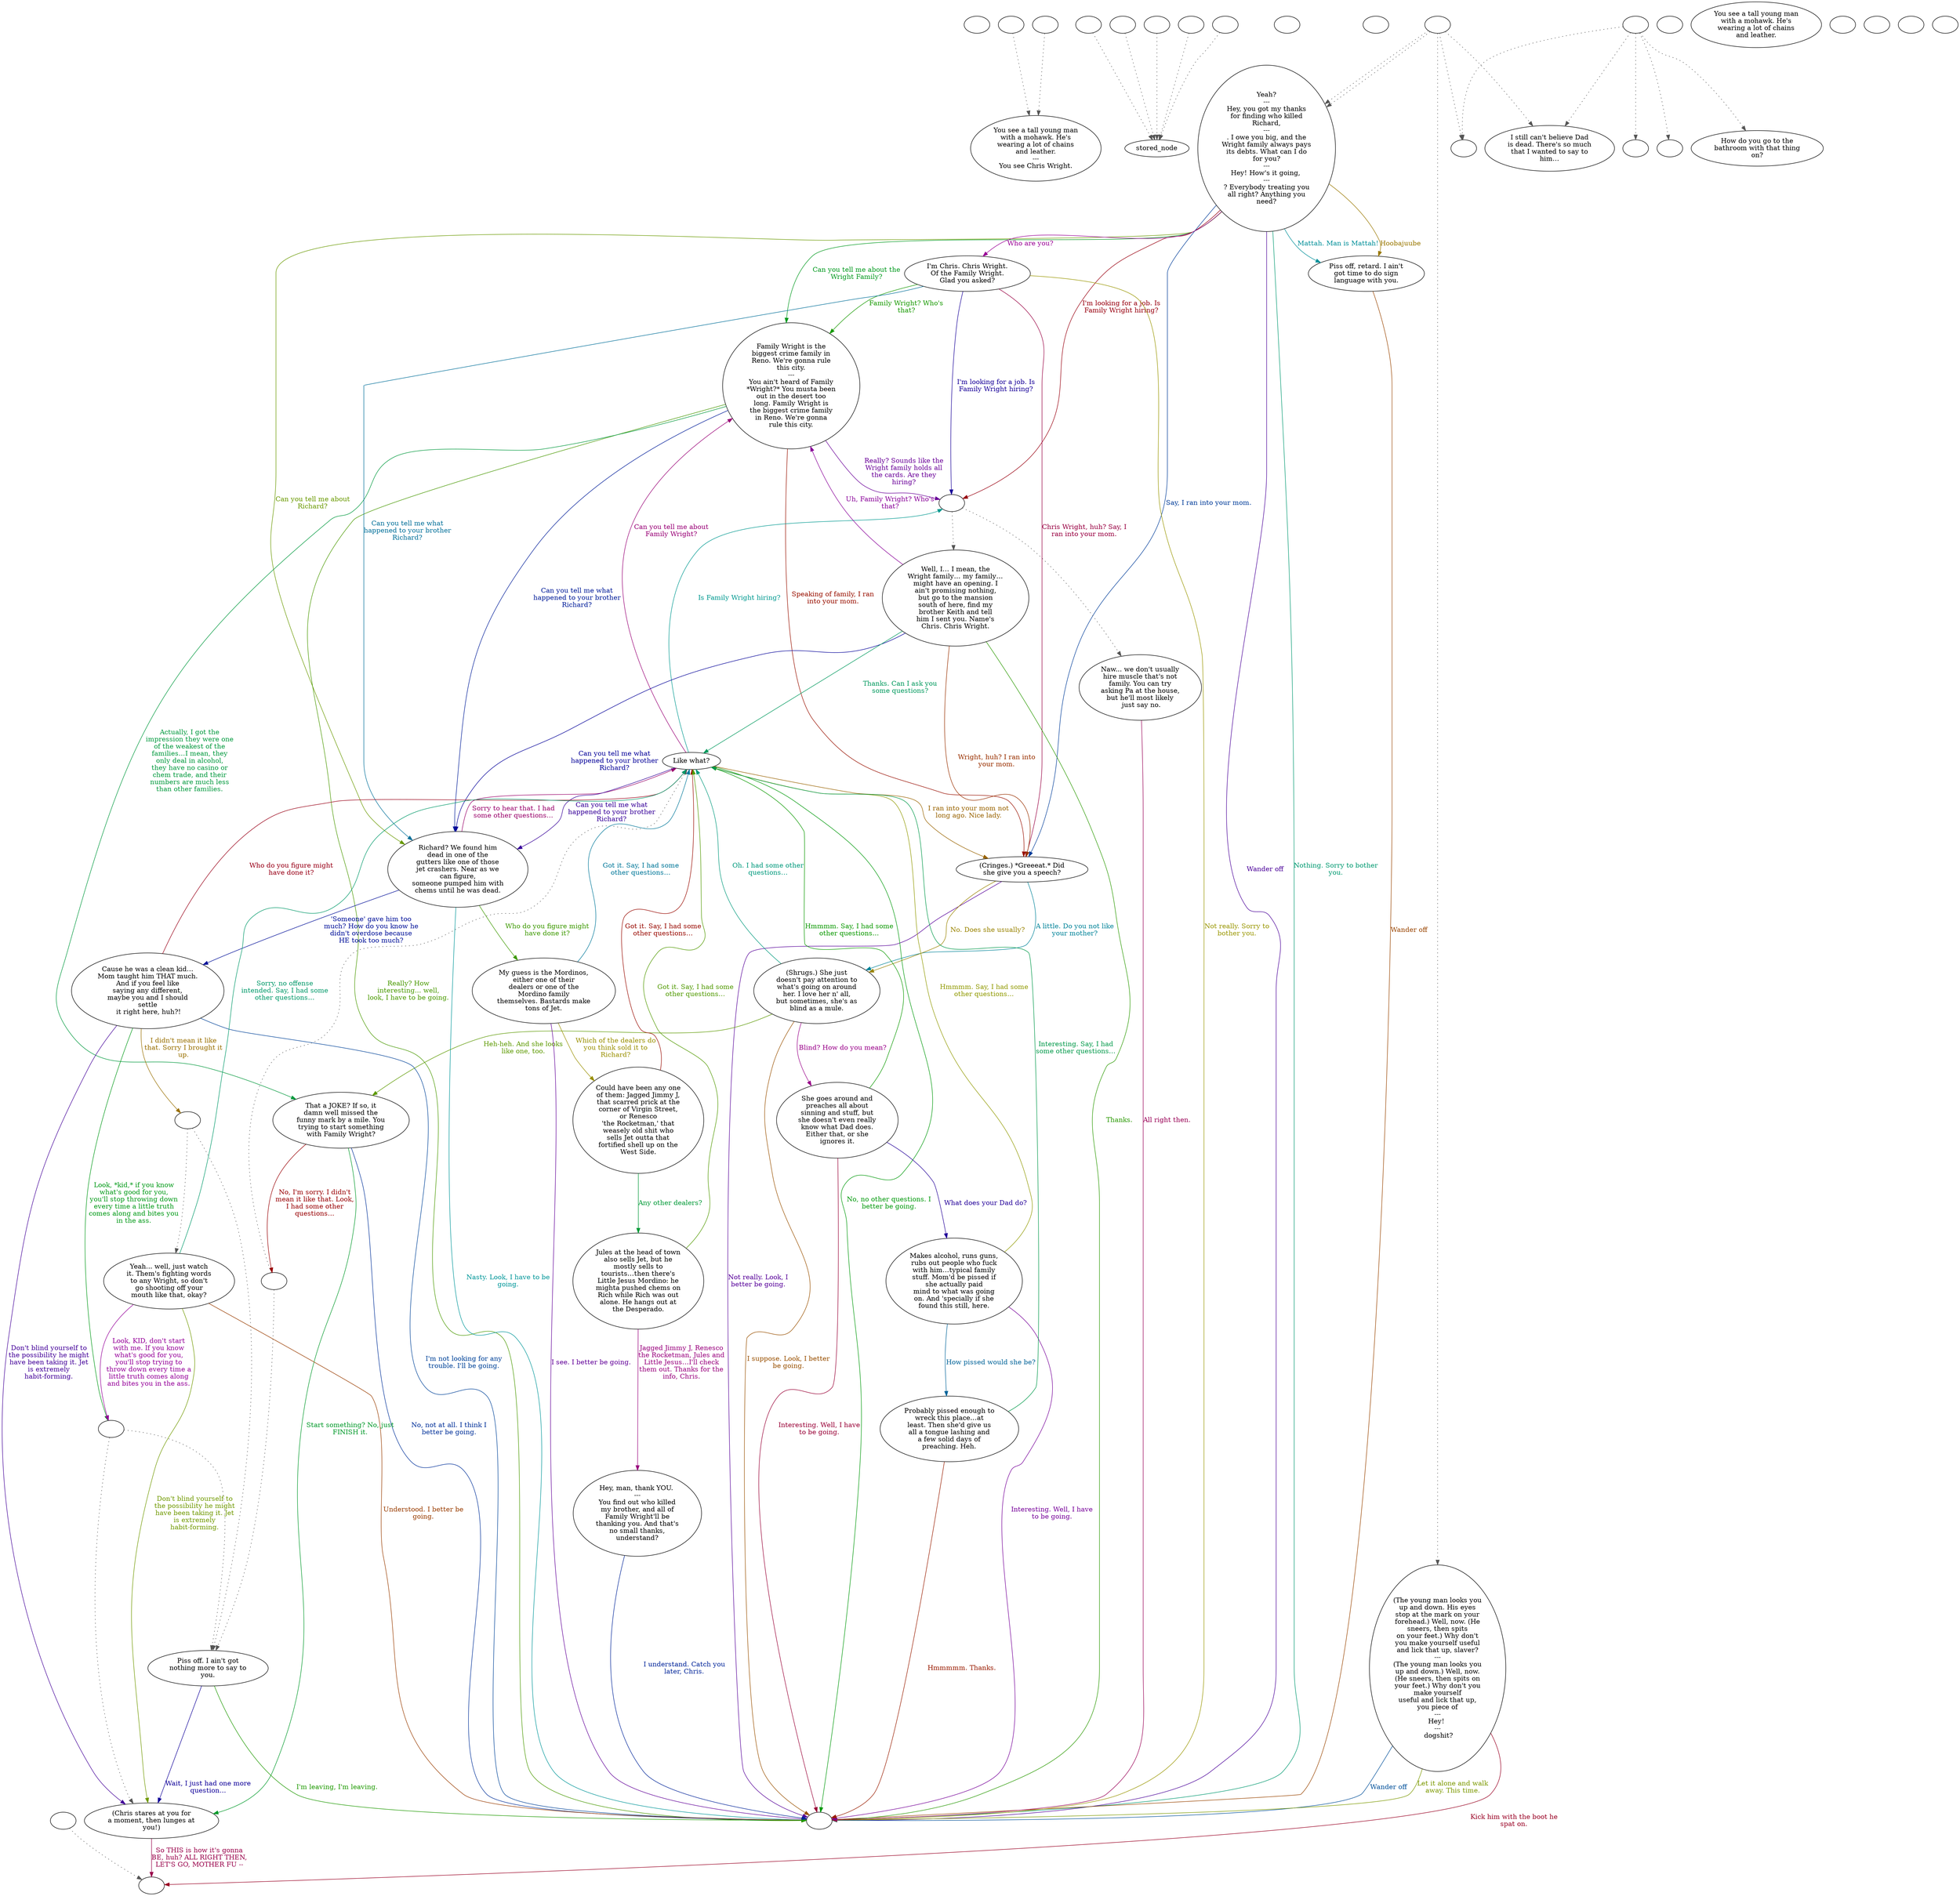 digraph ncChrWri {
  "checkPartyMembersNearDoor" [style=filled       fillcolor="#FFFFFF"       color="#000000"]
  "checkPartyMembersNearDoor" [label=""]
  "ChooseFromList" [style=filled       fillcolor="#FFFFFF"       color="#000000"]
  "ChooseFromList" [label="You see a tall young man\nwith a mohawk. He's\nwearing a lot of chains\nand leather.\n---\nYou see Chris Wright."]
  "CLICK_PREV" [style=filled       fillcolor="#FFFFFF"       color="#000000"]
  "CLICK_PREV" -> "ChooseFromList" [style=dotted color="#555555"]
  "CLICK_PREV" [label=""]
  "CLICK_0" [style=filled       fillcolor="#FFFFFF"       color="#000000"]
  "CLICK_0" -> "stored_node" [style=dotted color="#555555"]
  "CLICK_0" [label=""]
  "CLICK_1" [style=filled       fillcolor="#FFFFFF"       color="#000000"]
  "CLICK_1" -> "stored_node" [style=dotted color="#555555"]
  "CLICK_1" [label=""]
  "CLICK_2" [style=filled       fillcolor="#FFFFFF"       color="#000000"]
  "CLICK_2" -> "stored_node" [style=dotted color="#555555"]
  "CLICK_2" [label=""]
  "CLICK_3" [style=filled       fillcolor="#FFFFFF"       color="#000000"]
  "CLICK_3" -> "stored_node" [style=dotted color="#555555"]
  "CLICK_3" [label=""]
  "CLICK_4" [style=filled       fillcolor="#FFFFFF"       color="#000000"]
  "CLICK_4" -> "stored_node" [style=dotted color="#555555"]
  "CLICK_4" [label=""]
  "CLICK_MORE" [style=filled       fillcolor="#FFFFFF"       color="#000000"]
  "CLICK_MORE" -> "ChooseFromList" [style=dotted color="#555555"]
  "CLICK_MORE" [label=""]
  "start" [style=filled       fillcolor="#FFFFFF"       color="#000000"]
  "start" [label=""]
  "critter_p_proc" [style=filled       fillcolor="#FFFFFF"       color="#000000"]
  "critter_p_proc" [label=""]
  "pickup_p_proc" [style=filled       fillcolor="#FFFFFF"       color="#000000"]
  "pickup_p_proc" -> "Node998" [style=dotted color="#555555"]
  "pickup_p_proc" [label=""]
  "talk_p_proc" [style=filled       fillcolor="#FFFFFF"       color="#000000"]
  "talk_p_proc" -> "Node005" [style=dotted color="#555555"]
  "talk_p_proc" -> "Node004" [style=dotted color="#555555"]
  "talk_p_proc" -> "Node006" [style=dotted color="#555555"]
  "talk_p_proc" -> "Node011" [style=dotted color="#555555"]
  "talk_p_proc" -> "Node006" [style=dotted color="#555555"]
  "talk_p_proc" [label=""]
  "destroy_p_proc" [style=filled       fillcolor="#FFFFFF"       color="#000000"]
  "destroy_p_proc" [label=""]
  "look_at_p_proc" [style=filled       fillcolor="#FFFFFF"       color="#000000"]
  "look_at_p_proc" [label="You see a tall young man\nwith a mohawk. He's\nwearing a lot of chains\nand leather."]
  "description_p_proc" [style=filled       fillcolor="#FFFFFF"       color="#000000"]
  "description_p_proc" [label=""]
  "use_skill_on_p_proc" [style=filled       fillcolor="#FFFFFF"       color="#000000"]
  "use_skill_on_p_proc" [label=""]
  "damage_p_proc" [style=filled       fillcolor="#FFFFFF"       color="#000000"]
  "damage_p_proc" [label=""]
  "map_enter_p_proc" [style=filled       fillcolor="#FFFFFF"       color="#000000"]
  "map_enter_p_proc" [label=""]
  "timed_event_p_proc" [style=filled       fillcolor="#FFFFFF"       color="#000000"]
  "timed_event_p_proc" -> "Node005" [style=dotted color="#555555"]
  "timed_event_p_proc" -> "Node001" [style=dotted color="#555555"]
  "timed_event_p_proc" -> "Node004" [style=dotted color="#555555"]
  "timed_event_p_proc" -> "Node002" [style=dotted color="#555555"]
  "timed_event_p_proc" -> "Node003" [style=dotted color="#555555"]
  "timed_event_p_proc" [label=""]
  "Node998" [style=filled       fillcolor="#FFFFFF"       color="#000000"]
  "Node998" [label=""]
  "Node999" [style=filled       fillcolor="#FFFFFF"       color="#000000"]
  "Node999" [label=""]
  "Node001" [style=filled       fillcolor="#FFFFFF"       color="#000000"]
  "Node001" [label=""]
  "Node002" [style=filled       fillcolor="#FFFFFF"       color="#000000"]
  "Node002" [label="How do you go to the\nbathroom with that thing\non?"]
  "Node003" [style=filled       fillcolor="#FFFFFF"       color="#000000"]
  "Node003" [label=""]
  "Node004" [style=filled       fillcolor="#FFFFFF"       color="#000000"]
  "Node004" [label="I still can't believe Dad\nis dead. There's so much\nthat I wanted to say to\nhim…"]
  "Node005" [style=filled       fillcolor="#FFFFFF"       color="#000000"]
  "Node005" [label=""]
  "Node006" [style=filled       fillcolor="#FFFFFF"       color="#000000"]
  "Node006" [label="Yeah?\n---\nHey, you got my thanks\nfor finding who killed\nRichard,\n---\n. I owe you big, and the\nWright family always pays\nits debts. What can I do\nfor you?\n---\nHey! How's it going, \n---\n? Everybody treating you\nall right? Anything you\nneed?"]
  "Node006" -> "Node007" [label="Mattah. Man is Mattah!" color="#008F99" fontcolor="#008F99"]
  "Node006" -> "Node007" [label="Hoobajuube" color="#997700" fontcolor="#997700"]
  "Node006" -> "Node999" [label="Wander off" color="#4A0099" fontcolor="#4A0099"]
  "Node006" -> "Node009" [label="Can you tell me about the\nWright Family?" color="#00991D" fontcolor="#00991D"]
  "Node006" -> "Node990" [label="I'm looking for a job. Is\nFamily Wright hiring?" color="#99000F" fontcolor="#99000F"]
  "Node006" -> "Node014" [label="Say, I ran into your mom." color="#003C99" fontcolor="#003C99"]
  "Node006" -> "Node020" [label="Can you tell me about\nRichard?" color="#699900" fontcolor="#699900"]
  "Node006" -> "Node008" [label="Who are you?" color="#990095" fontcolor="#990095"]
  "Node006" -> "Node999" [label="Nothing. Sorry to bother\nyou." color="#009970" fontcolor="#009970"]
  "Node007" [style=filled       fillcolor="#FFFFFF"       color="#000000"]
  "Node007" [label="Piss off, retard. I ain't\ngot time to do sign\nlanguage with you."]
  "Node007" -> "Node999" [label="Wander off" color="#994400" fontcolor="#994400"]
  "Node008" [style=filled       fillcolor="#FFFFFF"       color="#000000"]
  "Node008" [label="I'm Chris. Chris Wright.\nOf the Family Wright.\nGlad you asked?"]
  "Node008" -> "Node990" [label="I'm looking for a job. Is\nFamily Wright hiring?" color="#170099" fontcolor="#170099"]
  "Node008" -> "Node009" [label="Family Wright? Who's\nthat?" color="#169900" fontcolor="#169900"]
  "Node008" -> "Node014" [label="Chris Wright, huh? Say, I\nran into your mom." color="#990042" fontcolor="#990042"]
  "Node008" -> "Node020" [label="Can you tell me what\nhappened to your brother\nRichard?" color="#006F99" fontcolor="#006F99"]
  "Node008" -> "Node999" [label="Not really. Sorry to\nbother you." color="#999600" fontcolor="#999600"]
  "Node009" [style=filled       fillcolor="#FFFFFF"       color="#000000"]
  "Node009" [label="Family Wright is the\nbiggest crime family in\nReno. We're gonna rule\nthis city.\n---\nYou ain't heard of Family\n*Wright?* You musta been\nout in the desert too\nlong. Family Wright is\nthe biggest crime family\nin Reno. We're gonna\nrule this city."]
  "Node009" -> "Node990" [label="Really? Sounds like the\nWright family holds all\nthe cards. Are they\nhiring?" color="#6A0099" fontcolor="#6A0099"]
  "Node009" -> "Node015" [label="Actually, I got the\nimpression they were one\nof the weakest of the\nfamilies…I mean, they\nonly deal in alcohol,\nthey have no casino or\nchem trade, and their\nnumbers are much less\nthan other families." color="#00993D" fontcolor="#00993D"]
  "Node009" -> "Node014" [label="Speaking of family, I ran\ninto your mom." color="#991000" fontcolor="#991000"]
  "Node009" -> "Node020" [label="Can you tell me what\nhappened to your brother\nRichard?" color="#001C99" fontcolor="#001C99"]
  "Node009" -> "Node999" [label="Really? How\ninteresting... well,\nlook, I have to be going." color="#499900" fontcolor="#499900"]
  "Node010" [style=filled       fillcolor="#FFFFFF"       color="#000000"]
  "Node010" [label="Like what?"]
  "Node010" -> "Node009" [label="Can you tell me about\nFamily Wright?" color="#990076" fontcolor="#990076"]
  "Node010" -> "Node990" [label="Is Family Wright hiring?" color="#009990" fontcolor="#009990"]
  "Node010" -> "Node014" [label="I ran into your mom not\nlong ago. Nice lady." color="#996300" fontcolor="#996300"]
  "Node010" -> "Node020" [label="Can you tell me what\nhappened to your brother\nRichard?" color="#360099" fontcolor="#360099"]
  "Node010" -> "Node999" [label="No, no other questions. I\nbetter be going." color="#00990A" fontcolor="#00990A"]
  "Node011" [style=filled       fillcolor="#FFFFFF"       color="#000000"]
  "Node011" [label="(The young man looks you\nup and down. His eyes\nstop at the mark on your\nforehead.) Well, now. (He\nsneers, then spits\non your feet.) Why don't\nyou make yourself useful\nand lick that up, slaver?\n---\n(The young man looks you\nup and down.) Well, now.\n(He sneers, then spits on\nyour feet.) Why don't you\nmake yourself\nuseful and lick that up,\nyou piece of\n---\nHey! \n---\n dogshit?"]
  "Node011" -> "Node998" [label="Kick him with the boot he\nspat on." color="#990023" fontcolor="#990023"]
  "Node011" -> "Node999" [label="Wander off" color="#004F99" fontcolor="#004F99"]
  "Node011" -> "Node999" [label="Let it alone and walk\naway. This time." color="#7C9900" fontcolor="#7C9900"]
  "Node012" [style=filled       fillcolor="#FFFFFF"       color="#000000"]
  "Node012" [label="Well, I… I mean, the\nWright family… my family…\nmight have an opening. I\nain't promising nothing,\nbut go to the mansion\nsouth of here, find my\nbrother Keith and tell\nhim I sent you. Name's\nChris. Chris Wright."]
  "Node012" -> "Node009" [label="Uh, Family Wright? Who's\nthat?" color="#890099" fontcolor="#890099"]
  "Node012" -> "Node010" [label="Thanks. Can I ask you\nsome questions?" color="#00995D" fontcolor="#00995D"]
  "Node012" -> "Node014" [label="Wright, huh? I ran into\nyour mom." color="#993000" fontcolor="#993000"]
  "Node012" -> "Node020" [label="Can you tell me what\nhappened to your brother\nRichard?" color="#030099" fontcolor="#030099"]
  "Node012" -> "Node999" [label="Thanks." color="#299900" fontcolor="#299900"]
  "Node013" [style=filled       fillcolor="#FFFFFF"       color="#000000"]
  "Node013" [label="Naw... we don't usually\nhire muscle that's not\nfamily. You can try\nasking Pa at the house,\nbut he'll most likely\n just say no."]
  "Node013" -> "Node999" [label="All right then." color="#990056" fontcolor="#990056"]
  "Node014" [style=filled       fillcolor="#FFFFFF"       color="#000000"]
  "Node014" [label="(Cringes.) *Greeeat.* Did\nshe give you a speech?"]
  "Node014" -> "Node016" [label="A little. Do you not like\nyour mother?" color="#008399" fontcolor="#008399"]
  "Node014" -> "Node016" [label="No. Does she usually?" color="#998300" fontcolor="#998300"]
  "Node014" -> "Node999" [label="Not really. Look, I\nbetter be going." color="#560099" fontcolor="#560099"]
  "Node015" [style=filled       fillcolor="#FFFFFF"       color="#000000"]
  "Node015" [label="That a JOKE? If so, it\ndamn well missed the\nfunny mark by a mile. You\ntrying to start something\nwith Family Wright?"]
  "Node015" -> "Node024" [label="Start something? No, just\nFINISH it." color="#009929" fontcolor="#009929"]
  "Node015" -> "Node989" [label="No, I'm sorry. I didn't\nmean it like that. Look,\nI had some other\nquestions…" color="#990003" fontcolor="#990003"]
  "Node015" -> "Node999" [label="No, not at all. I think I\nbetter be going." color="#003099" fontcolor="#003099"]
  "Node016" [style=filled       fillcolor="#FFFFFF"       color="#000000"]
  "Node016" [label="(Shrugs.) She just\ndoesn't pay attention to\nwhat's going on around\nher. I love her n' all,\nbut sometimes, she's as\nblind as a mule."]
  "Node016" -> "Node015" [label="Heh-heh. And she looks\nlike one, too." color="#5C9900" fontcolor="#5C9900"]
  "Node016" -> "Node017" [label="Blind? How do you mean?" color="#990089" fontcolor="#990089"]
  "Node016" -> "Node010" [label="Oh. I had some other\nquestions…" color="#00997C" fontcolor="#00997C"]
  "Node016" -> "Node999" [label="I suppose. Look, I better\nbe going." color="#995000" fontcolor="#995000"]
  "Node017" [style=filled       fillcolor="#FFFFFF"       color="#000000"]
  "Node017" [label="She goes around and\npreaches all about\nsinning and stuff, but\nshe doesn't even really\nknow what Dad does.\nEither that, or she\nignores it."]
  "Node017" -> "Node018" [label="What does your Dad do?" color="#230099" fontcolor="#230099"]
  "Node017" -> "Node010" [label="Hmmmm. Say, I had some\nother questions…" color="#0A9900" fontcolor="#0A9900"]
  "Node017" -> "Node999" [label="Interesting. Well, I have\nto be going." color="#990036" fontcolor="#990036"]
  "Node018" [style=filled       fillcolor="#FFFFFF"       color="#000000"]
  "Node018" [label="Makes alcohol, runs guns,\nrubs out people who fuck\nwith him…typical family\nstuff. Mom'd be pissed if\nshe actually paid\nmind to what was going\non. And 'specially if she\nfound this still, here."]
  "Node018" -> "Node019" [label="How pissed would she be?" color="#006399" fontcolor="#006399"]
  "Node018" -> "Node010" [label="Hmmmm. Say, I had some\nother questions…" color="#909900" fontcolor="#909900"]
  "Node018" -> "Node999" [label="Interesting. Well, I have\nto be going." color="#760099" fontcolor="#760099"]
  "Node019" [style=filled       fillcolor="#FFFFFF"       color="#000000"]
  "Node019" [label="Probably pissed enough to\nwreck this place…at\nleast. Then she'd give us\nall a tongue lashing and\na few solid days of\n preaching. Heh. "]
  "Node019" -> "Node010" [label="Interesting. Say, I had\nsome other questions…" color="#009949" fontcolor="#009949"]
  "Node019" -> "Node999" [label="Hmmmmm. Thanks. " color="#991C00" fontcolor="#991C00"]
  "Node020" [style=filled       fillcolor="#FFFFFF"       color="#000000"]
  "Node020" [label="Richard? We found him\ndead in one of the\ngutters like one of those\njet crashers. Near as we\ncan figure,\nsomeone pumped him with\nchems until he was dead."]
  "Node020" -> "Node021" [label="'Someone' gave him too\nmuch? How do you know he\ndidn't overdose because\nHE took too much?" color="#001099" fontcolor="#001099"]
  "Node020" -> "Node025" [label="Who do you figure might\nhave done it?" color="#3D9900" fontcolor="#3D9900"]
  "Node020" -> "Node010" [label="Sorry to hear that. I had\nsome other questions…" color="#99006A" fontcolor="#99006A"]
  "Node020" -> "Node999" [label="Nasty. Look, I have to be\ngoing." color="#009699" fontcolor="#009699"]
  "Node021" [style=filled       fillcolor="#FFFFFF"       color="#000000"]
  "Node021" [label="Cause he was a clean kid…\nMom taught him THAT much.\nAnd if you feel like\nsaying any different,\nmaybe you and I should\nsettle\n it right here, huh?!"]
  "Node021" -> "Node988" [label="I didn't mean it like\nthat. Sorry I brought it\nup." color="#996F00" fontcolor="#996F00"]
  "Node021" -> "Node024" [label="Don't blind yourself to\nthe possibility he might\nhave been taking it. Jet\nis extremely\nhabit-forming." color="#430099" fontcolor="#430099"]
  "Node021" -> "Node987" [label="Look, *kid,* if you know\nwhat's good for you,\nyou'll stop throwing down\nevery time a little truth\ncomes along and bites you\nin the ass." color="#009916" fontcolor="#009916"]
  "Node021" -> "Node010" [label="Who do you figure might\nhave done it?" color="#990017" fontcolor="#990017"]
  "Node021" -> "Node999" [label="I'm not looking for any\ntrouble. I'll be going." color="#004399" fontcolor="#004399"]
  "Node022" [style=filled       fillcolor="#FFFFFF"       color="#000000"]
  "Node022" [label="Yeah... well, just watch\nit. Them's fighting words\nto any Wright, so don't\ngo shooting off your\nmouth like that, okay?"]
  "Node022" -> "Node024" [label="Don't blind yourself to\nthe possibility he might\nhave been taking it. Jet\nis extremely\nhabit-forming." color="#709900" fontcolor="#709900"]
  "Node022" -> "Node987" [label="Look, KID, don't start\nwith me. If you know\nwhat's good for you,\nyou'll stop trying to\nthrow down every time a\nlittle truth comes along\nand bites you in the ass." color="#950099" fontcolor="#950099"]
  "Node022" -> "Node010" [label="Sorry, no offense\nintended. Say, I had some\nother questions…" color="#009969" fontcolor="#009969"]
  "Node022" -> "Node999" [label="Understood. I better be\ngoing." color="#993C00" fontcolor="#993C00"]
  "Node023" [style=filled       fillcolor="#FFFFFF"       color="#000000"]
  "Node023" [label="Piss off. I ain't got\nnothing more to say to\nyou."]
  "Node023" -> "Node024" [label="Wait, I just had one more\nquestion…" color="#0F0099" fontcolor="#0F0099"]
  "Node023" -> "Node999" [label="I'm leaving, I'm leaving." color="#1D9900" fontcolor="#1D9900"]
  "Node024" [style=filled       fillcolor="#FFFFFF"       color="#000000"]
  "Node024" [label="(Chris stares at you for\na moment, then lunges at\nyou!)"]
  "Node024" -> "Node998" [label="So THIS is how it's gonna\nBE, huh? ALL RIGHT THEN,\nLET'S GO, MOTHER FU --" color="#99004A" fontcolor="#99004A"]
  "Node025" [style=filled       fillcolor="#FFFFFF"       color="#000000"]
  "Node025" [label="My guess is the Mordinos,\neither one of their\ndealers or one of the\nMordino family\nthemselves. Bastards make\ntons of Jet."]
  "Node025" -> "Node010" [label="Got it. Say, I had some\nother questions…" color="#007799" fontcolor="#007799"]
  "Node025" -> "Node026" [label="Which of the dealers do\nyou think sold it to\nRichard?" color="#998F00" fontcolor="#998F00"]
  "Node025" -> "Node999" [label="I see. I better be going." color="#620099" fontcolor="#620099"]
  "Node026" [style=filled       fillcolor="#FFFFFF"       color="#000000"]
  "Node026" [label="Could have been any one\nof them: Jagged Jimmy J,\nthat scarred prick at the\ncorner of Virgin Street,\nor Renesco\n'the Rocketman,' that\nweasely old shit who\nsells Jet outta that\nfortified shell up on the\nWest Side."]
  "Node026" -> "Node028" [label="Any other dealers?" color="#009936" fontcolor="#009936"]
  "Node026" -> "Node010" [label="Got it. Say, I had some\nother questions…" color="#990900" fontcolor="#990900"]
  "Node027" [style=filled       fillcolor="#FFFFFF"       color="#000000"]
  "Node027" [label="Hey, man, thank YOU. \n---\nYou find out who killed\nmy brother, and all of\nFamily Wright'll be\nthanking you. And that's\nno small thanks,\nunderstand?"]
  "Node027" -> "Node999" [label="I understand. Catch you\nlater, Chris." color="#002499" fontcolor="#002499"]
  "Node028" [style=filled       fillcolor="#FFFFFF"       color="#000000"]
  "Node028" [label="Jules at the head of town\nalso sells Jet, but he\nmostly sells to\ntourists…then there's\nLittle Jesus Mordino: he\nmighta pushed chems on\nRich while Rich was out\nalone. He hangs out at\nthe Desperado."]
  "Node028" -> "Node010" [label="Got it. Say, I had some\nother questions…" color="#509900" fontcolor="#509900"]
  "Node028" -> "Node027" [label="Jagged Jimmy J, Renesco\nthe Rocketman, Jules and\nLittle Jesus…I'll check\nthem out. Thanks for the\ninfo, Chris." color="#99007D" fontcolor="#99007D"]
  "Node990" [style=filled       fillcolor="#FFFFFF"       color="#000000"]
  "Node990" -> "Node013" [style=dotted color="#555555"]
  "Node990" -> "Node012" [style=dotted color="#555555"]
  "Node990" [label=""]
  "Node989" [style=filled       fillcolor="#FFFFFF"       color="#000000"]
  "Node989" -> "Node023" [style=dotted color="#555555"]
  "Node989" -> "Node010" [style=dotted color="#555555"]
  "Node989" [label=""]
  "Node988" [style=filled       fillcolor="#FFFFFF"       color="#000000"]
  "Node988" -> "Node023" [style=dotted color="#555555"]
  "Node988" -> "Node022" [style=dotted color="#555555"]
  "Node988" [label=""]
  "Node987" [style=filled       fillcolor="#FFFFFF"       color="#000000"]
  "Node987" -> "Node023" [style=dotted color="#555555"]
  "Node987" -> "Node024" [style=dotted color="#555555"]
  "Node987" [label=""]
}